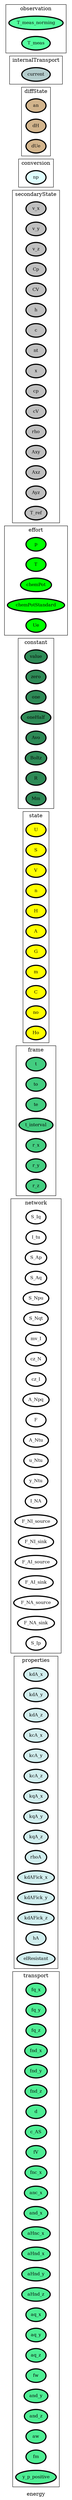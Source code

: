 digraph energy {
label=energy;
rankdir=LR;
subgraph cluster_energy___transport {
label=transport;
rankdir=LR;
V_151 [fillcolor=seagreen2, fontsize=12, label=fq_x, penwidth=3, style=filled];
V_152 [fillcolor=seagreen2, fontsize=12, label=fq_y, penwidth=3, style=filled];
V_153 [fillcolor=seagreen2, fontsize=12, label=fq_z, penwidth=3, style=filled];
V_154 [fillcolor=seagreen2, fontsize=12, label=fnd_x, penwidth=3, style=filled];
V_155 [fillcolor=seagreen2, fontsize=12, label=fnd_y, penwidth=3, style=filled];
V_156 [fillcolor=seagreen2, fontsize=12, label=fnd_z, penwidth=3, style=filled];
V_157 [fillcolor=seagreen2, fontsize=12, label=d, penwidth=3, style=filled];
V_158 [fillcolor=seagreen2, fontsize=12, label=c_AS, penwidth=3, style=filled];
V_159 [fillcolor=seagreen2, fontsize=12, label=fV, penwidth=3, style=filled];
V_160 [fillcolor=seagreen2, fontsize=12, label=fnc_x, penwidth=3, style=filled];
V_194 [fillcolor=seagreen2, fontsize=12, label=anc_x, penwidth=3, style=filled];
V_195 [fillcolor=seagreen2, fontsize=12, label=and_x, penwidth=3, style=filled];
V_204 [fillcolor=seagreen2, fontsize=12, label=aHnc_x, penwidth=3, style=filled];
V_205 [fillcolor=seagreen2, fontsize=12, label=aHnd_x, penwidth=3, style=filled];
V_206 [fillcolor=seagreen2, fontsize=12, label=aHnd_y, penwidth=3, style=filled];
V_207 [fillcolor=seagreen2, fontsize=12, label=aHnd_z, penwidth=3, style=filled];
V_208 [fillcolor=seagreen2, fontsize=12, label=aq_x, penwidth=3, style=filled];
V_209 [fillcolor=seagreen2, fontsize=12, label=aq_y, penwidth=3, style=filled];
V_210 [fillcolor=seagreen2, fontsize=12, label=aq_z, penwidth=3, style=filled];
V_211 [fillcolor=seagreen2, fontsize=12, label=fw, penwidth=3, style=filled];
V_212 [fillcolor=seagreen2, fontsize=12, label=and_y, penwidth=3, style=filled];
V_213 [fillcolor=seagreen2, fontsize=12, label=and_z, penwidth=3, style=filled];
V_214 [fillcolor=seagreen2, fontsize=12, label=aw, penwidth=3, style=filled];
V_234 [fillcolor=seagreen2, fontsize=12, label=fm, penwidth=3, style=filled];
V_243 [fillcolor=seagreen2, fontsize=12, label=y_p_positive, penwidth=3, style=filled];
}

subgraph cluster_energy___geometry {
label=geometry;
rankdir=LR;
}

subgraph cluster_energy___properties {
label=properties;
rankdir=LR;
V_180 [fillcolor=lightcyan2, fontsize=12, label=kdA_x, penwidth=3, style=filled];
V_181 [fillcolor=lightcyan2, fontsize=12, label=kdA_y, penwidth=3, style=filled];
V_182 [fillcolor=lightcyan2, fontsize=12, label=kdA_z, penwidth=3, style=filled];
V_183 [fillcolor=lightcyan2, fontsize=12, label=kcA_x, penwidth=3, style=filled];
V_184 [fillcolor=lightcyan2, fontsize=12, label=kcA_y, penwidth=3, style=filled];
V_185 [fillcolor=lightcyan2, fontsize=12, label=kcA_z, penwidth=3, style=filled];
V_186 [fillcolor=lightcyan2, fontsize=12, label=kqA_x, penwidth=3, style=filled];
V_187 [fillcolor=lightcyan2, fontsize=12, label=kqA_y, penwidth=3, style=filled];
V_188 [fillcolor=lightcyan2, fontsize=12, label=kqA_z, penwidth=3, style=filled];
V_189 [fillcolor=lightcyan2, fontsize=12, label=rhoA, penwidth=3, style=filled];
V_190 [fillcolor=lightcyan2, fontsize=12, label=kdAFick_x, penwidth=3, style=filled];
V_191 [fillcolor=lightcyan2, fontsize=12, label=kdAFick_y, penwidth=3, style=filled];
V_192 [fillcolor=lightcyan2, fontsize=12, label=kdAFick_z, penwidth=3, style=filled];
V_193 [fillcolor=lightcyan2, fontsize=12, label=hA, penwidth=3, style=filled];
V_219 [fillcolor=lightcyan2, fontsize=12, label=elResistant, penwidth=3, style=filled];
}

subgraph cluster_energy___network {
label=network;
rankdir=LR;
V_10 [fillcolor=white, fontsize=12, label=S_Iq, penwidth=3, style=filled];
V_11 [fillcolor=white, fontsize=12, label=I_tu, penwidth=3, style=filled];
V_12 [fillcolor=white, fontsize=12, label=S_Ap, penwidth=3, style=filled];
V_13 [fillcolor=white, fontsize=12, label=S_Aq, penwidth=3, style=filled];
V_14 [fillcolor=white, fontsize=12, label=S_Npu, penwidth=3, style=filled];
V_15 [fillcolor=white, fontsize=12, label=S_Nqt, penwidth=3, style=filled];
V_16 [fillcolor=white, fontsize=12, label=mv_I, penwidth=3, style=filled];
V_17 [fillcolor=white, fontsize=12, label=cz_N, penwidth=3, style=filled];
V_18 [fillcolor=white, fontsize=12, label=cz_I, penwidth=3, style=filled];
V_19 [fillcolor=white, fontsize=12, label=A_Npq, penwidth=3, style=filled];
V_2 [fillcolor=white, fontsize=12, label=F, penwidth=3, style=filled];
V_20 [fillcolor=white, fontsize=12, label=A_Ntu, penwidth=3, style=filled];
V_21 [fillcolor=white, fontsize=12, label=u_Ntu, penwidth=3, style=filled];
V_22 [fillcolor=white, fontsize=12, label=y_Ntu, penwidth=3, style=filled];
V_27 [fillcolor=white, fontsize=12, label=I_NA, penwidth=3, style=filled];
V_3 [fillcolor=white, fontsize=12, label=F_NI_source, penwidth=3, style=filled];
V_4 [fillcolor=white, fontsize=12, label=F_NI_sink, penwidth=3, style=filled];
V_5 [fillcolor=white, fontsize=12, label=F_AI_source, penwidth=3, style=filled];
V_6 [fillcolor=white, fontsize=12, label=F_AI_sink, penwidth=3, style=filled];
V_7 [fillcolor=white, fontsize=12, label=F_NA_source, penwidth=3, style=filled];
V_8 [fillcolor=white, fontsize=12, label=F_NA_sink, penwidth=3, style=filled];
V_9 [fillcolor=white, fontsize=12, label=S_Ip, penwidth=3, style=filled];
}

subgraph cluster_energy___differenceOperator {
label=differenceOperator;
rankdir=LR;
}

subgraph cluster_energy___frame {
label=frame;
rankdir=LR;
V_1 [fillcolor=seagreen3, fontsize=12, label=t, penwidth=3, style=filled];
V_105 [fillcolor=seagreen3, fontsize=12, label=to, penwidth=3, style=filled];
V_106 [fillcolor=seagreen3, fontsize=12, label=te, penwidth=3, style=filled];
V_107 [fillcolor=seagreen3, fontsize=12, label=t_interval, penwidth=3, style=filled];
V_23 [fillcolor=seagreen3, fontsize=12, label=r_x, penwidth=3, style=filled];
V_24 [fillcolor=seagreen3, fontsize=12, label=r_y, penwidth=3, style=filled];
V_25 [fillcolor=seagreen3, fontsize=12, label=r_z, penwidth=3, style=filled];
}

subgraph cluster_energy___state {
label=state;
rankdir=LR;
V_108 [fillcolor=yellow, fontsize=12, label=U, penwidth=3, style=filled];
V_109 [fillcolor=yellow, fontsize=12, label=S, penwidth=3, style=filled];
V_110 [fillcolor=yellow, fontsize=12, label=V, penwidth=3, style=filled];
V_111 [fillcolor=yellow, fontsize=12, label=n, penwidth=3, style=filled];
V_115 [fillcolor=yellow, fontsize=12, label=H, penwidth=3, style=filled];
V_116 [fillcolor=yellow, fontsize=12, label=A, penwidth=3, style=filled];
V_117 [fillcolor=yellow, fontsize=12, label=G, penwidth=3, style=filled];
V_137 [fillcolor=yellow, fontsize=12, label=m, penwidth=3, style=filled];
V_144 [fillcolor=yellow, fontsize=12, label=C, penwidth=3, style=filled];
V_203 [fillcolor=yellow, fontsize=12, label=no, penwidth=3, style=filled];
V_216 [fillcolor=yellow, fontsize=12, label=Ho, penwidth=3, style=filled];
}

subgraph cluster_energy___constant {
label=constant;
rankdir=LR;
V_101 [fillcolor=seagreen, fontsize=12, label=value, penwidth=3, style=filled];
V_102 [fillcolor=seagreen, fontsize=12, label=zero, penwidth=3, style=filled];
V_103 [fillcolor=seagreen, fontsize=12, label=one, penwidth=3, style=filled];
V_104 [fillcolor=seagreen, fontsize=12, label=oneHalf, penwidth=3, style=filled];
V_121 [fillcolor=seagreen, fontsize=12, label=Avo, penwidth=3, style=filled];
V_122 [fillcolor=seagreen, fontsize=12, label=Boltz, penwidth=3, style=filled];
V_123 [fillcolor=seagreen, fontsize=12, label=R, penwidth=3, style=filled];
V_132 [fillcolor=seagreen, fontsize=12, label=Mm, penwidth=3, style=filled];
}

subgraph cluster_energy___effort {
label=effort;
rankdir=LR;
V_112 [fillcolor=green, fontsize=12, label=p, penwidth=3, style=filled];
V_113 [fillcolor=green, fontsize=12, label=T, penwidth=3, style=filled];
V_114 [fillcolor=green, fontsize=12, label=chemPot, penwidth=3, style=filled];
V_161 [fillcolor=green, fontsize=12, label=chemPotStandard, penwidth=3, style=filled];
V_217 [fillcolor=green, fontsize=12, label=Ue, penwidth=3, style=filled];
}

subgraph cluster_energy___secondaryState {
label=secondaryState;
rankdir=LR;
V_118 [fillcolor=grey, fontsize=12, label=v_x, penwidth=3, style=filled];
V_119 [fillcolor=grey, fontsize=12, label=v_y, penwidth=3, style=filled];
V_120 [fillcolor=grey, fontsize=12, label=v_z, penwidth=3, style=filled];
V_124 [fillcolor=grey, fontsize=12, label=Cp, penwidth=3, style=filled];
V_125 [fillcolor=grey, fontsize=12, label=CV, penwidth=3, style=filled];
V_136 [fillcolor=grey, fontsize=12, label=h, penwidth=3, style=filled];
V_138 [fillcolor=grey, fontsize=12, label=c, penwidth=3, style=filled];
V_139 [fillcolor=grey, fontsize=12, label=nt, penwidth=3, style=filled];
V_140 [fillcolor=grey, fontsize=12, label=x, penwidth=3, style=filled];
V_141 [fillcolor=grey, fontsize=12, label=cp, penwidth=3, style=filled];
V_142 [fillcolor=grey, fontsize=12, label=cV, penwidth=3, style=filled];
V_143 [fillcolor=grey, fontsize=12, label=rho, penwidth=3, style=filled];
V_148 [fillcolor=grey, fontsize=12, label=Axy, penwidth=3, style=filled];
V_149 [fillcolor=grey, fontsize=12, label=Axz, penwidth=3, style=filled];
V_150 [fillcolor=grey, fontsize=12, label=Ayz, penwidth=3, style=filled];
V_222 [fillcolor=grey, fontsize=12, label=T_ref, penwidth=3, style=filled];
}

subgraph cluster_energy___conversion {
label=conversion;
rankdir=LR;
V_202 [fillcolor=lightcyan1, fontsize=12, label=np, penwidth=3, style=filled];
}

subgraph cluster_energy___diffState {
label=diffState;
rankdir=LR;
V_196 [fillcolor=tan, fontsize=12, label=an, penwidth=3, style=filled];
V_215 [fillcolor=tan, fontsize=12, label=dH, penwidth=3, style=filled];
V_220 [fillcolor=tan, fontsize=12, label=dUe, penwidth=3, style=filled];
}

subgraph cluster_energy___internalTransport {
label=internalTransport;
rankdir=LR;
V_218 [fillcolor=lightcyan3, fontsize=12, label=current, penwidth=3, style=filled];
}

subgraph cluster_energy___controlInput {
label=controlInput;
rankdir=LR;
}

subgraph cluster_energy___observation {
label=observation;
rankdir=LR;
V_223 [fillcolor=seagreen1, fontsize=12, label=T_meas_norming, penwidth=3, style=filled];
V_224 [fillcolor=seagreen1, fontsize=12, label=T_meas, penwidth=3, style=filled];
}

}
